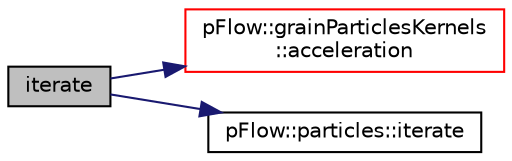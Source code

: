 digraph "iterate"
{
 // LATEX_PDF_SIZE
  edge [fontname="Helvetica",fontsize="10",labelfontname="Helvetica",labelfontsize="10"];
  node [fontname="Helvetica",fontsize="10",shape=record];
  rankdir="LR";
  Node1 [label="iterate",height=0.2,width=0.4,color="black", fillcolor="grey75", style="filled", fontcolor="black",tooltip="iterate particles"];
  Node1 -> Node2 [color="midnightblue",fontsize="10",style="solid",fontname="Helvetica"];
  Node2 [label="pFlow::grainParticlesKernels\l::acceleration",height=0.2,width=0.4,color="red", fillcolor="white", style="filled",URL="$namespacepFlow_1_1grainParticlesKernels.html#aecccfbc0885366153df27f43fc32793c",tooltip=" "];
  Node1 -> Node5 [color="midnightblue",fontsize="10",style="solid",fontname="Helvetica"];
  Node5 [label="pFlow::particles::iterate",height=0.2,width=0.4,color="black", fillcolor="white", style="filled",URL="$classpFlow_1_1particles.html#afa767bddda52eb71cea18f755e17d559",tooltip="This is called in time loop."];
}
